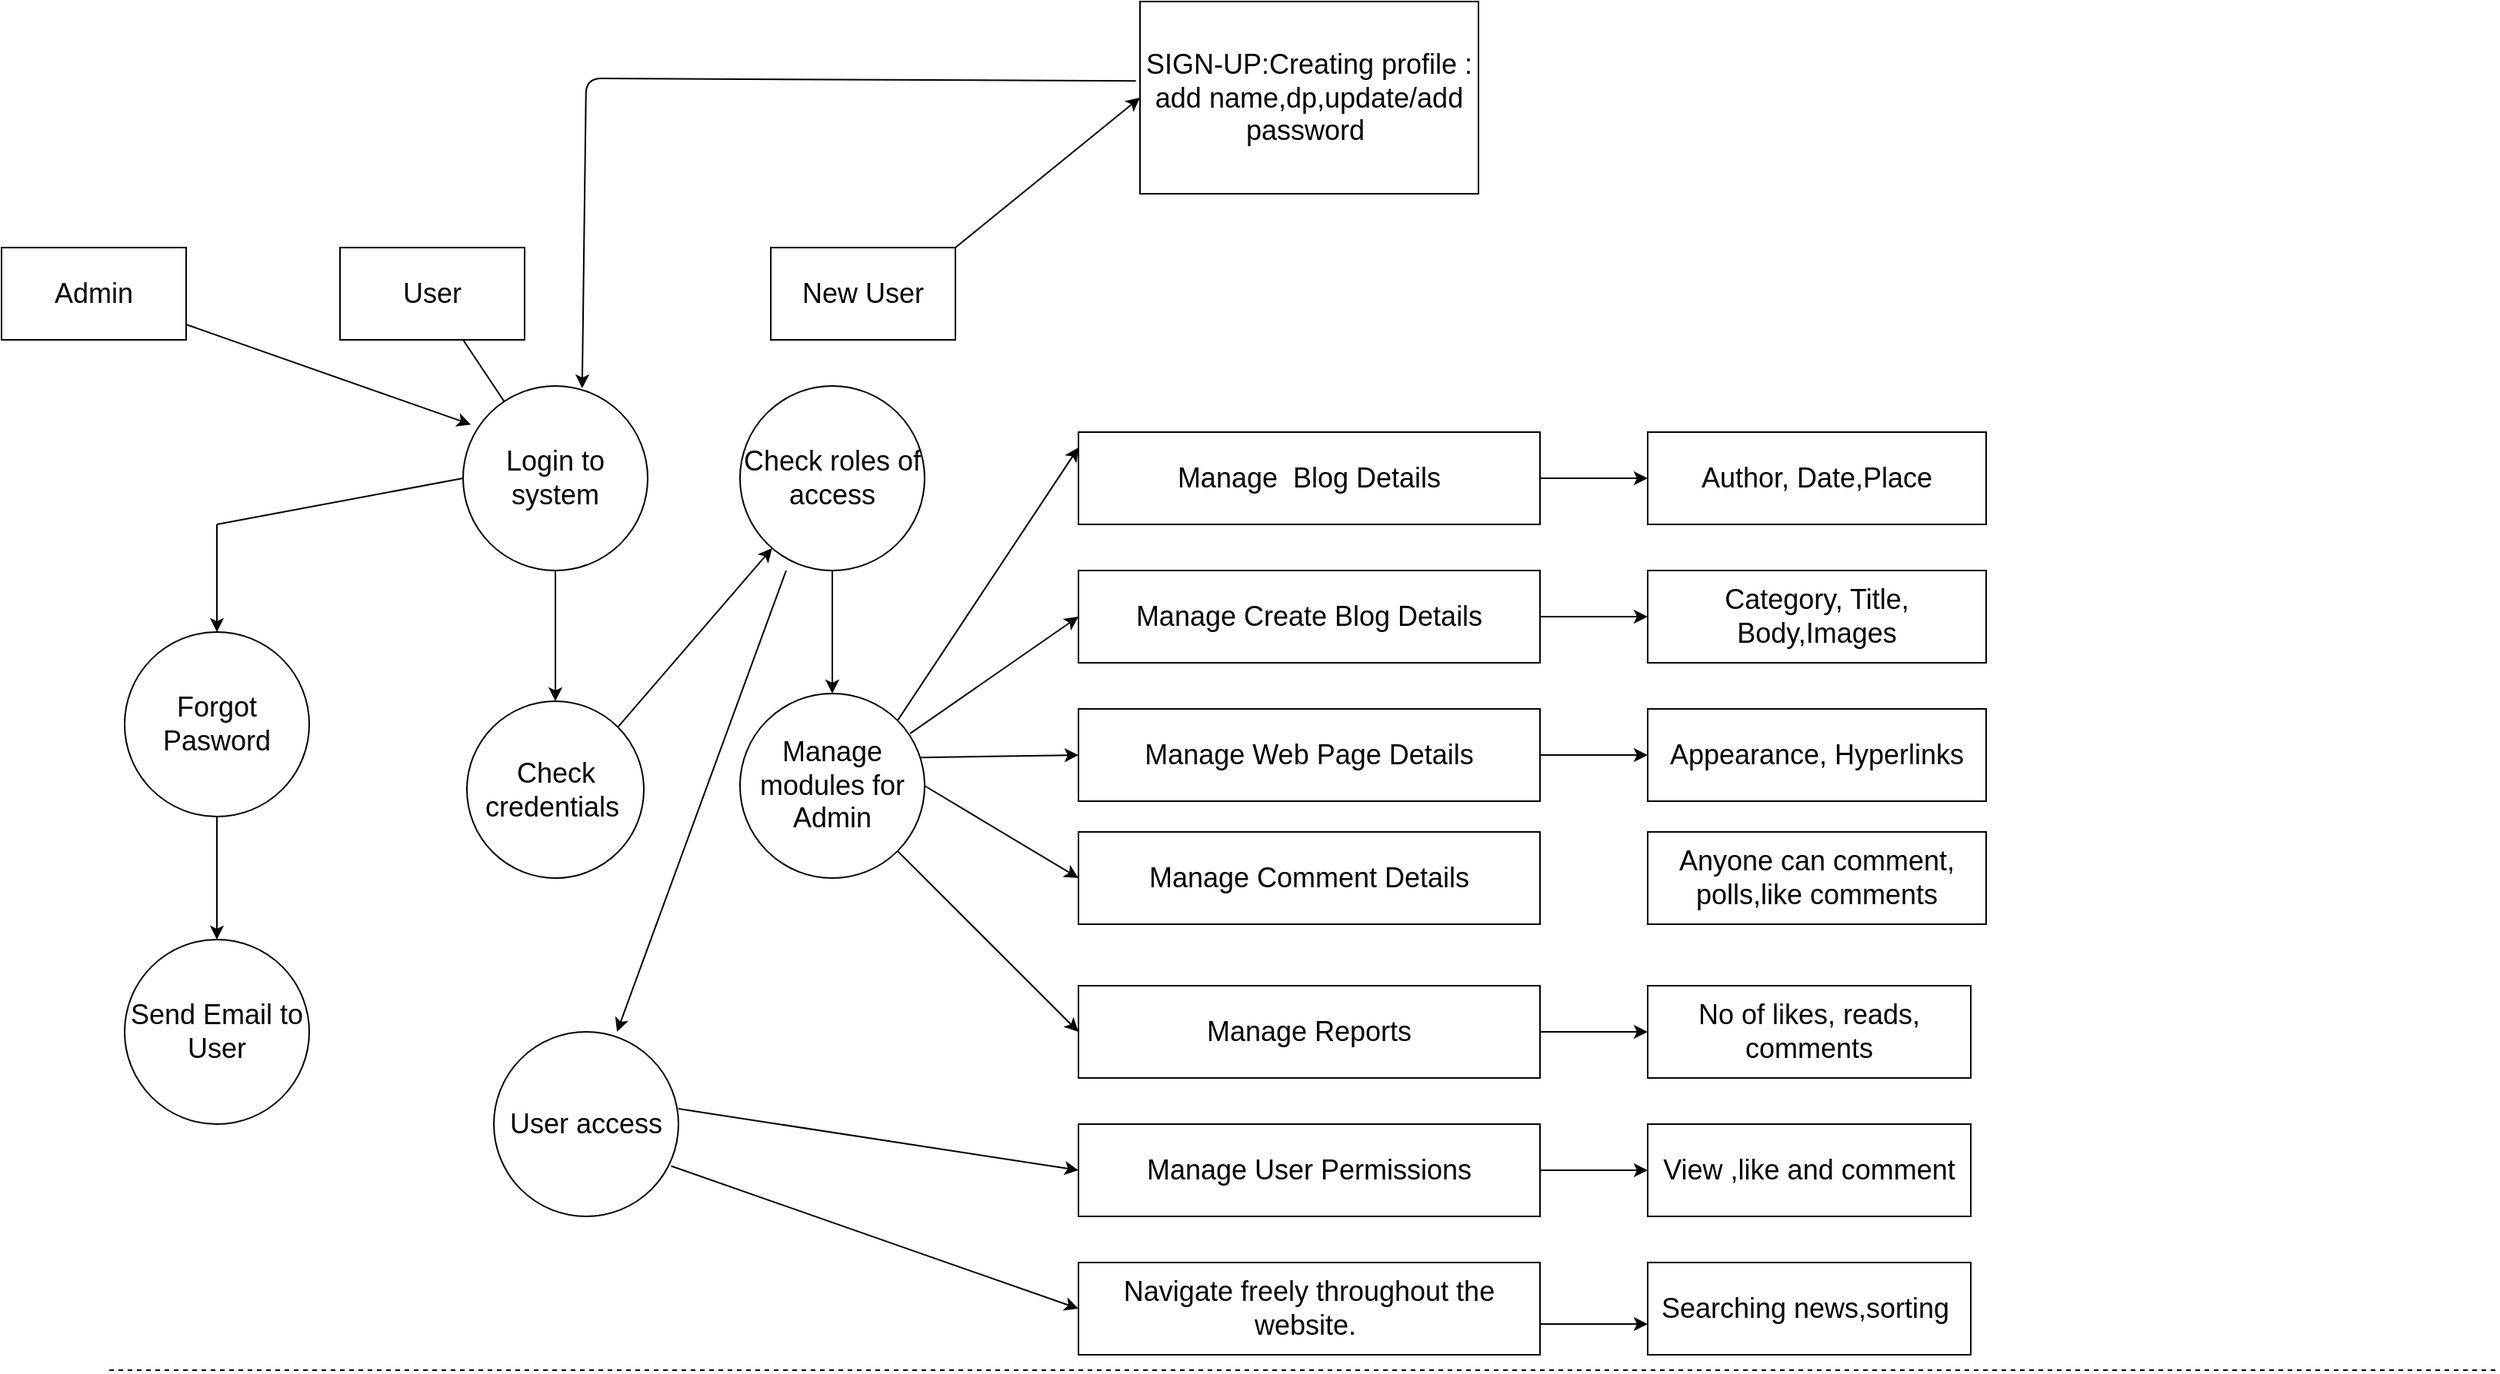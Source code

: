 <mxfile>
    <diagram id="t6kBSl9eU-mzRL5bnRqJ" name="Page-1">
        <mxGraphModel dx="1911" dy="1974" grid="1" gridSize="10" guides="1" tooltips="1" connect="1" arrows="1" fold="1" page="1" pageScale="1" pageWidth="850" pageHeight="1100" math="0" shadow="0">
            <root>
                <mxCell id="0"/>
                <mxCell id="1" parent="0"/>
                <mxCell id="y9aLx4mtc0Bel44x6x2t-5" value="&lt;span style=&quot;font-size: 18px;&quot;&gt;Admin&lt;/span&gt;" style="rounded=0;whiteSpace=wrap;html=1;" parent="1" vertex="1">
                    <mxGeometry x="20" y="-50" width="120" height="60" as="geometry"/>
                </mxCell>
                <mxCell id="y9aLx4mtc0Bel44x6x2t-7" value="" style="endArrow=classic;html=1;fontSize=18;exitX=0.5;exitY=1;exitDx=0;exitDy=0;" parent="1" edge="1">
                    <mxGeometry width="50" height="50" relative="1" as="geometry">
                        <mxPoint x="160" y="130" as="sourcePoint"/>
                        <mxPoint x="160" y="200" as="targetPoint"/>
                    </mxGeometry>
                </mxCell>
                <mxCell id="y9aLx4mtc0Bel44x6x2t-8" value="Forgot Pasword" style="ellipse;whiteSpace=wrap;html=1;aspect=fixed;fontSize=18;" parent="1" vertex="1">
                    <mxGeometry x="100" y="200" width="120" height="120" as="geometry"/>
                </mxCell>
                <mxCell id="y9aLx4mtc0Bel44x6x2t-10" value="" style="endArrow=classic;html=1;fontSize=18;exitX=0.5;exitY=1;exitDx=0;exitDy=0;" parent="1" source="y9aLx4mtc0Bel44x6x2t-8" edge="1">
                    <mxGeometry width="50" height="50" relative="1" as="geometry">
                        <mxPoint x="380" y="300" as="sourcePoint"/>
                        <mxPoint x="160" y="400" as="targetPoint"/>
                    </mxGeometry>
                </mxCell>
                <mxCell id="y9aLx4mtc0Bel44x6x2t-11" value="Send Email to User&lt;span style=&quot;&quot;&gt;&#9;&lt;/span&gt;" style="ellipse;whiteSpace=wrap;html=1;aspect=fixed;fontSize=18;" parent="1" vertex="1">
                    <mxGeometry x="100" y="400" width="120" height="120" as="geometry"/>
                </mxCell>
                <mxCell id="y9aLx4mtc0Bel44x6x2t-14" value="Login to system" style="ellipse;whiteSpace=wrap;html=1;aspect=fixed;fontSize=18;" parent="1" vertex="1">
                    <mxGeometry x="320" y="40" width="120" height="120" as="geometry"/>
                </mxCell>
                <mxCell id="y9aLx4mtc0Bel44x6x2t-17" value="" style="endArrow=classic;html=1;fontSize=18;exitX=0.5;exitY=1;exitDx=0;exitDy=0;" parent="1" source="y9aLx4mtc0Bel44x6x2t-14" target="y9aLx4mtc0Bel44x6x2t-18" edge="1">
                    <mxGeometry width="50" height="50" relative="1" as="geometry">
                        <mxPoint x="380" y="250" as="sourcePoint"/>
                        <mxPoint x="380" y="240" as="targetPoint"/>
                    </mxGeometry>
                </mxCell>
                <mxCell id="y9aLx4mtc0Bel44x6x2t-18" value="Check credentials&amp;nbsp;" style="ellipse;whiteSpace=wrap;html=1;aspect=fixed;fontSize=18;" parent="1" vertex="1">
                    <mxGeometry x="322.5" y="245" width="115" height="115" as="geometry"/>
                </mxCell>
                <mxCell id="y9aLx4mtc0Bel44x6x2t-20" value="" style="endArrow=classic;html=1;fontSize=18;exitX=1;exitY=0;exitDx=0;exitDy=0;" parent="1" source="y9aLx4mtc0Bel44x6x2t-18" target="y9aLx4mtc0Bel44x6x2t-21" edge="1">
                    <mxGeometry width="50" height="50" relative="1" as="geometry">
                        <mxPoint x="480" y="150" as="sourcePoint"/>
                        <mxPoint x="500" y="170" as="targetPoint"/>
                    </mxGeometry>
                </mxCell>
                <mxCell id="y9aLx4mtc0Bel44x6x2t-21" value="Check roles of access" style="ellipse;whiteSpace=wrap;html=1;aspect=fixed;fontSize=18;" parent="1" vertex="1">
                    <mxGeometry x="500" y="40" width="120" height="120" as="geometry"/>
                </mxCell>
                <mxCell id="y9aLx4mtc0Bel44x6x2t-24" value="" style="endArrow=classic;html=1;fontSize=18;exitX=0.5;exitY=1;exitDx=0;exitDy=0;" parent="1" source="y9aLx4mtc0Bel44x6x2t-21" edge="1">
                    <mxGeometry width="50" height="50" relative="1" as="geometry">
                        <mxPoint x="380" y="300" as="sourcePoint"/>
                        <mxPoint x="560" y="240" as="targetPoint"/>
                    </mxGeometry>
                </mxCell>
                <mxCell id="y9aLx4mtc0Bel44x6x2t-38" style="edgeStyle=none;html=1;exitX=0.973;exitY=0.347;exitDx=0;exitDy=0;entryX=0;entryY=0.5;entryDx=0;entryDy=0;fontSize=18;exitPerimeter=0;" parent="1" source="y9aLx4mtc0Bel44x6x2t-25" target="y9aLx4mtc0Bel44x6x2t-36" edge="1">
                    <mxGeometry relative="1" as="geometry"/>
                </mxCell>
                <mxCell id="y9aLx4mtc0Bel44x6x2t-41" style="edgeStyle=none;html=1;exitX=1;exitY=0.5;exitDx=0;exitDy=0;entryX=0;entryY=0.5;entryDx=0;entryDy=0;fontSize=18;" parent="1" source="y9aLx4mtc0Bel44x6x2t-25" target="y9aLx4mtc0Bel44x6x2t-39" edge="1">
                    <mxGeometry relative="1" as="geometry"/>
                </mxCell>
                <mxCell id="y9aLx4mtc0Bel44x6x2t-54" style="edgeStyle=none;html=1;exitX=1;exitY=1;exitDx=0;exitDy=0;entryX=0;entryY=0.5;entryDx=0;entryDy=0;fontSize=18;" parent="1" source="y9aLx4mtc0Bel44x6x2t-25" target="y9aLx4mtc0Bel44x6x2t-52" edge="1">
                    <mxGeometry relative="1" as="geometry"/>
                </mxCell>
                <mxCell id="y9aLx4mtc0Bel44x6x2t-25" value="Manage modules for Admin" style="ellipse;whiteSpace=wrap;html=1;aspect=fixed;fontSize=18;" parent="1" vertex="1">
                    <mxGeometry x="500" y="240" width="120" height="120" as="geometry"/>
                </mxCell>
                <mxCell id="y9aLx4mtc0Bel44x6x2t-27" value="" style="endArrow=classic;html=1;fontSize=18;exitX=1;exitY=0;exitDx=0;exitDy=0;" parent="1" source="y9aLx4mtc0Bel44x6x2t-25" edge="1">
                    <mxGeometry width="50" height="50" relative="1" as="geometry">
                        <mxPoint x="250" y="190" as="sourcePoint"/>
                        <mxPoint x="720" y="80" as="targetPoint"/>
                    </mxGeometry>
                </mxCell>
                <mxCell id="y9aLx4mtc0Bel44x6x2t-45" style="edgeStyle=none;html=1;exitX=1;exitY=0.5;exitDx=0;exitDy=0;entryX=0;entryY=0.5;entryDx=0;entryDy=0;fontSize=18;" parent="1" source="y9aLx4mtc0Bel44x6x2t-28" target="y9aLx4mtc0Bel44x6x2t-44" edge="1">
                    <mxGeometry relative="1" as="geometry"/>
                </mxCell>
                <mxCell id="y9aLx4mtc0Bel44x6x2t-28" value="Manage&amp;nbsp; Blog Details" style="rounded=0;whiteSpace=wrap;html=1;fontSize=18;" parent="1" vertex="1">
                    <mxGeometry x="720" y="70" width="300" height="60" as="geometry"/>
                </mxCell>
                <mxCell id="y9aLx4mtc0Bel44x6x2t-31" value="" style="endArrow=classic;html=1;fontSize=18;exitX=0.922;exitY=0.216;exitDx=0;exitDy=0;exitPerimeter=0;entryX=0;entryY=0.5;entryDx=0;entryDy=0;" parent="1" source="y9aLx4mtc0Bel44x6x2t-25" target="y9aLx4mtc0Bel44x6x2t-33" edge="1">
                    <mxGeometry width="50" height="50" relative="1" as="geometry">
                        <mxPoint x="510" y="140" as="sourcePoint"/>
                        <mxPoint x="720" y="140" as="targetPoint"/>
                    </mxGeometry>
                </mxCell>
                <mxCell id="y9aLx4mtc0Bel44x6x2t-48" style="edgeStyle=none;html=1;exitX=1;exitY=0.5;exitDx=0;exitDy=0;entryX=0;entryY=0.5;entryDx=0;entryDy=0;fontSize=18;" parent="1" source="y9aLx4mtc0Bel44x6x2t-33" target="y9aLx4mtc0Bel44x6x2t-47" edge="1">
                    <mxGeometry relative="1" as="geometry"/>
                </mxCell>
                <mxCell id="y9aLx4mtc0Bel44x6x2t-33" value="Manage Create Blog Details" style="rounded=0;whiteSpace=wrap;html=1;fontSize=18;" parent="1" vertex="1">
                    <mxGeometry x="720" y="160" width="300" height="60" as="geometry"/>
                </mxCell>
                <mxCell id="y9aLx4mtc0Bel44x6x2t-50" style="edgeStyle=none;html=1;exitX=1;exitY=0.5;exitDx=0;exitDy=0;entryX=0;entryY=0.5;entryDx=0;entryDy=0;fontSize=18;" parent="1" source="y9aLx4mtc0Bel44x6x2t-36" target="y9aLx4mtc0Bel44x6x2t-49" edge="1">
                    <mxGeometry relative="1" as="geometry"/>
                </mxCell>
                <mxCell id="y9aLx4mtc0Bel44x6x2t-36" value="Manage Web Page Details" style="rounded=0;whiteSpace=wrap;html=1;fontSize=18;" parent="1" vertex="1">
                    <mxGeometry x="720" y="250" width="300" height="60" as="geometry"/>
                </mxCell>
                <mxCell id="y9aLx4mtc0Bel44x6x2t-39" value="Manage Comment Details" style="rounded=0;whiteSpace=wrap;html=1;fontSize=18;" parent="1" vertex="1">
                    <mxGeometry x="720" y="330" width="300" height="60" as="geometry"/>
                </mxCell>
                <mxCell id="y9aLx4mtc0Bel44x6x2t-44" value="Author, Date,Place" style="rounded=0;whiteSpace=wrap;html=1;fontSize=18;" parent="1" vertex="1">
                    <mxGeometry x="1090" y="70" width="220" height="60" as="geometry"/>
                </mxCell>
                <mxCell id="y9aLx4mtc0Bel44x6x2t-47" value="Category, Title, Body,Images" style="rounded=0;whiteSpace=wrap;html=1;fontSize=18;" parent="1" vertex="1">
                    <mxGeometry x="1090" y="160" width="220" height="60" as="geometry"/>
                </mxCell>
                <mxCell id="y9aLx4mtc0Bel44x6x2t-49" value="Appearance, Hyperlinks" style="rounded=0;whiteSpace=wrap;html=1;fontSize=18;" parent="1" vertex="1">
                    <mxGeometry x="1090" y="250" width="220" height="60" as="geometry"/>
                </mxCell>
                <mxCell id="y9aLx4mtc0Bel44x6x2t-63" style="edgeStyle=none;html=1;exitX=1;exitY=0.5;exitDx=0;exitDy=0;entryX=0;entryY=0.5;entryDx=0;entryDy=0;fontSize=18;" parent="1" source="y9aLx4mtc0Bel44x6x2t-52" target="y9aLx4mtc0Bel44x6x2t-62" edge="1">
                    <mxGeometry relative="1" as="geometry"/>
                </mxCell>
                <mxCell id="y9aLx4mtc0Bel44x6x2t-52" value="Manage Reports" style="rounded=0;whiteSpace=wrap;html=1;fontSize=18;" parent="1" vertex="1">
                    <mxGeometry x="720" y="430" width="300" height="60" as="geometry"/>
                </mxCell>
                <mxCell id="y9aLx4mtc0Bel44x6x2t-65" style="edgeStyle=none;html=1;exitX=1;exitY=0.5;exitDx=0;exitDy=0;entryX=0;entryY=0.5;entryDx=0;entryDy=0;fontSize=18;" parent="1" source="y9aLx4mtc0Bel44x6x2t-55" target="y9aLx4mtc0Bel44x6x2t-64" edge="1">
                    <mxGeometry relative="1" as="geometry"/>
                </mxCell>
                <mxCell id="y9aLx4mtc0Bel44x6x2t-55" value="Manage User Permissions" style="rounded=0;whiteSpace=wrap;html=1;fontSize=18;" parent="1" vertex="1">
                    <mxGeometry x="720" y="520" width="300" height="60" as="geometry"/>
                </mxCell>
                <mxCell id="y9aLx4mtc0Bel44x6x2t-59" value="Anyone can comment, polls,like comments" style="rounded=0;whiteSpace=wrap;html=1;fontSize=18;" parent="1" vertex="1">
                    <mxGeometry x="1090" y="330" width="220" height="60" as="geometry"/>
                </mxCell>
                <mxCell id="y9aLx4mtc0Bel44x6x2t-62" value="No of likes, reads, comments" style="rounded=0;whiteSpace=wrap;html=1;fontSize=18;" parent="1" vertex="1">
                    <mxGeometry x="1090" y="430" width="210" height="60" as="geometry"/>
                </mxCell>
                <mxCell id="y9aLx4mtc0Bel44x6x2t-64" value="View ,like and comment" style="rounded=0;whiteSpace=wrap;html=1;fontSize=18;" parent="1" vertex="1">
                    <mxGeometry x="1090" y="520" width="210" height="60" as="geometry"/>
                </mxCell>
                <mxCell id="y9aLx4mtc0Bel44x6x2t-66" value="" style="endArrow=none;dashed=1;html=1;fontSize=18;" parent="1" edge="1">
                    <mxGeometry width="50" height="50" relative="1" as="geometry">
                        <mxPoint x="90" y="680" as="sourcePoint"/>
                        <mxPoint x="1641.333" y="680" as="targetPoint"/>
                    </mxGeometry>
                </mxCell>
                <mxCell id="4" value="&lt;font style=&quot;font-size: 18px;&quot;&gt;User&lt;/font&gt;" style="rounded=0;whiteSpace=wrap;html=1;" parent="1" vertex="1">
                    <mxGeometry x="240" y="-50" width="120" height="60" as="geometry"/>
                </mxCell>
                <mxCell id="11" value="" style="endArrow=none;html=1;fontSize=18;" parent="1" source="y9aLx4mtc0Bel44x6x2t-14" edge="1">
                    <mxGeometry width="50" height="50" relative="1" as="geometry">
                        <mxPoint x="270" y="60" as="sourcePoint"/>
                        <mxPoint x="320" y="10" as="targetPoint"/>
                    </mxGeometry>
                </mxCell>
                <mxCell id="12" value="" style="endArrow=none;html=1;fontSize=18;" parent="1" edge="1">
                    <mxGeometry width="50" height="50" relative="1" as="geometry">
                        <mxPoint x="160" y="130" as="sourcePoint"/>
                        <mxPoint x="320" y="100" as="targetPoint"/>
                    </mxGeometry>
                </mxCell>
                <mxCell id="14" value="User access" style="ellipse;whiteSpace=wrap;html=1;aspect=fixed;fontSize=18;" parent="1" vertex="1">
                    <mxGeometry x="340" y="460" width="120" height="120" as="geometry"/>
                </mxCell>
                <mxCell id="16" value="" style="endArrow=classic;html=1;fontSize=18;entryX=0;entryY=0.5;entryDx=0;entryDy=0;" parent="1" target="y9aLx4mtc0Bel44x6x2t-55" edge="1">
                    <mxGeometry width="50" height="50" relative="1" as="geometry">
                        <mxPoint x="460" y="510" as="sourcePoint"/>
                        <mxPoint x="510" y="460" as="targetPoint"/>
                    </mxGeometry>
                </mxCell>
                <mxCell id="17" value="" style="endArrow=classic;html=1;fontSize=18;exitX=0.25;exitY=1;exitDx=0;exitDy=0;exitPerimeter=0;entryX=0.667;entryY=0;entryDx=0;entryDy=0;entryPerimeter=0;" parent="1" source="y9aLx4mtc0Bel44x6x2t-21" target="14" edge="1">
                    <mxGeometry width="50" height="50" relative="1" as="geometry">
                        <mxPoint x="410" y="440" as="sourcePoint"/>
                        <mxPoint x="460" y="390" as="targetPoint"/>
                    </mxGeometry>
                </mxCell>
                <mxCell id="18" value="" style="endArrow=classic;html=1;fontSize=18;entryX=0.042;entryY=0.209;entryDx=0;entryDy=0;entryPerimeter=0;" parent="1" source="y9aLx4mtc0Bel44x6x2t-5" target="y9aLx4mtc0Bel44x6x2t-14" edge="1">
                    <mxGeometry width="50" height="50" relative="1" as="geometry">
                        <mxPoint x="560" y="350" as="sourcePoint"/>
                        <mxPoint x="610" y="300" as="targetPoint"/>
                        <Array as="points">
                            <mxPoint x="140"/>
                        </Array>
                    </mxGeometry>
                </mxCell>
                <mxCell id="19" value="" style="endArrow=classic;html=1;fontSize=18;entryX=0;entryY=0.5;entryDx=0;entryDy=0;exitX=0.96;exitY=0.727;exitDx=0;exitDy=0;exitPerimeter=0;" parent="1" source="14" target="20" edge="1">
                    <mxGeometry width="50" height="50" relative="1" as="geometry">
                        <mxPoint x="450" y="540" as="sourcePoint"/>
                        <mxPoint x="610" y="300" as="targetPoint"/>
                        <Array as="points"/>
                    </mxGeometry>
                </mxCell>
                <mxCell id="20" value="Navigate freely throughout the website.&amp;nbsp;" style="rounded=0;whiteSpace=wrap;html=1;fontSize=18;" parent="1" vertex="1">
                    <mxGeometry x="720" y="610" width="300" height="60" as="geometry"/>
                </mxCell>
                <mxCell id="21" value="Searching news,sorting&amp;nbsp;" style="rounded=0;whiteSpace=wrap;html=1;fontSize=18;" parent="1" vertex="1">
                    <mxGeometry x="1090" y="610" width="210" height="60" as="geometry"/>
                </mxCell>
                <mxCell id="23" value="" style="endArrow=classic;html=1;fontSize=18;" parent="1" edge="1">
                    <mxGeometry width="50" height="50" relative="1" as="geometry">
                        <mxPoint x="1020" y="650" as="sourcePoint"/>
                        <mxPoint x="1090" y="650" as="targetPoint"/>
                        <Array as="points">
                            <mxPoint x="1060" y="650"/>
                        </Array>
                    </mxGeometry>
                </mxCell>
                <mxCell id="28" value="&lt;font style=&quot;font-size: 18px;&quot;&gt;SIGN-UP:Creating profile : add name,dp,update/add password&amp;nbsp;&lt;/font&gt;" style="rounded=0;whiteSpace=wrap;html=1;fontSize=18;" parent="1" vertex="1">
                    <mxGeometry x="760" y="-210" width="220" height="125" as="geometry"/>
                </mxCell>
                <mxCell id="29" value="New User" style="rounded=0;whiteSpace=wrap;html=1;fontSize=18;" parent="1" vertex="1">
                    <mxGeometry x="520" y="-50" width="120" height="60" as="geometry"/>
                </mxCell>
                <mxCell id="30" value="" style="endArrow=classic;html=1;fontSize=18;exitX=1;exitY=0;exitDx=0;exitDy=0;entryX=0;entryY=0.5;entryDx=0;entryDy=0;" parent="1" source="29" target="28" edge="1">
                    <mxGeometry width="50" height="50" relative="1" as="geometry">
                        <mxPoint x="650" y="100" as="sourcePoint"/>
                        <mxPoint x="700" y="50" as="targetPoint"/>
                    </mxGeometry>
                </mxCell>
                <mxCell id="32" value="" style="endArrow=classic;html=1;fontSize=18;entryX=0.645;entryY=0.013;entryDx=0;entryDy=0;entryPerimeter=0;exitX=-0.012;exitY=0.413;exitDx=0;exitDy=0;exitPerimeter=0;" parent="1" source="28" target="y9aLx4mtc0Bel44x6x2t-14" edge="1">
                    <mxGeometry width="50" height="50" relative="1" as="geometry">
                        <mxPoint x="760" y="-150" as="sourcePoint"/>
                        <mxPoint x="500" y="-140" as="targetPoint"/>
                        <Array as="points">
                            <mxPoint x="400" y="-160"/>
                        </Array>
                    </mxGeometry>
                </mxCell>
            </root>
        </mxGraphModel>
    </diagram>
    <diagram id="CmZ3ZNybgTyywo_4qXpF" name="Page-2">
        <mxGraphModel dx="1454" dy="1668" grid="1" gridSize="10" guides="1" tooltips="1" connect="1" arrows="1" fold="1" page="1" pageScale="1" pageWidth="850" pageHeight="1100" math="0" shadow="0">
            <root>
                <mxCell id="0"/>
                <mxCell id="1" parent="0"/>
                <mxCell id="S6JoBW-ktSKsNF5E6PWc-4" value="" style="rounded=0;whiteSpace=wrap;html=1;fontSize=18;" parent="1" vertex="1">
                    <mxGeometry x="20" y="-40" width="810" height="1320" as="geometry"/>
                </mxCell>
                <mxCell id="S6JoBW-ktSKsNF5E6PWc-6" value="" style="rounded=1;whiteSpace=wrap;html=1;fontSize=18;" parent="1" vertex="1">
                    <mxGeometry x="40" y="150" width="140" height="840" as="geometry"/>
                </mxCell>
                <mxCell id="S6JoBW-ktSKsNF5E6PWc-7" value="Home" style="rounded=0;whiteSpace=wrap;html=1;fontSize=18;" parent="1" vertex="1">
                    <mxGeometry x="50" y="190" width="120" height="50" as="geometry"/>
                </mxCell>
                <mxCell id="S6JoBW-ktSKsNF5E6PWc-8" value="Local News" style="rounded=0;whiteSpace=wrap;html=1;fontSize=18;" parent="1" vertex="1">
                    <mxGeometry x="50" y="320" width="120" height="60" as="geometry"/>
                </mxCell>
                <mxCell id="S6JoBW-ktSKsNF5E6PWc-9" value="Editorials" style="rounded=0;whiteSpace=wrap;html=1;fontSize=18;" parent="1" vertex="1">
                    <mxGeometry x="50" y="390" width="120" height="60" as="geometry"/>
                </mxCell>
                <mxCell id="S6JoBW-ktSKsNF5E6PWc-10" value="Tournamets" style="rounded=0;whiteSpace=wrap;html=1;fontSize=18;" parent="1" vertex="1">
                    <mxGeometry x="50" y="250" width="120" height="60" as="geometry"/>
                </mxCell>
                <mxCell id="S6JoBW-ktSKsNF5E6PWc-11" value="Polls" style="rounded=0;whiteSpace=wrap;html=1;fontSize=18;" parent="1" vertex="1">
                    <mxGeometry x="50" y="460" width="120" height="60" as="geometry"/>
                </mxCell>
                <mxCell id="S6JoBW-ktSKsNF5E6PWc-14" value="" style="rounded=0;whiteSpace=wrap;html=1;fontSize=18;" parent="1" vertex="1">
                    <mxGeometry x="200" y="150" width="620" height="850" as="geometry"/>
                </mxCell>
                <mxCell id="S6JoBW-ktSKsNF5E6PWc-15" value="Recent&lt;span style=&quot;white-space: pre;&quot;&gt;&#9;&lt;/span&gt;" style="rounded=1;whiteSpace=wrap;html=1;fontSize=18;" parent="1" vertex="1">
                    <mxGeometry x="240" y="170" width="120" height="60" as="geometry"/>
                </mxCell>
                <mxCell id="S6JoBW-ktSKsNF5E6PWc-16" value="This Week" style="rounded=1;whiteSpace=wrap;html=1;fontSize=18;" parent="1" vertex="1">
                    <mxGeometry x="375" y="170" width="120" height="60" as="geometry"/>
                </mxCell>
                <mxCell id="S6JoBW-ktSKsNF5E6PWc-17" value="Upcoming" style="rounded=1;whiteSpace=wrap;html=1;fontSize=18;" parent="1" vertex="1">
                    <mxGeometry x="510" y="170" width="120" height="60" as="geometry"/>
                </mxCell>
                <mxCell id="S6JoBW-ktSKsNF5E6PWc-18" value="Most Popular" style="rounded=1;whiteSpace=wrap;html=1;fontSize=18;" parent="1" vertex="1">
                    <mxGeometry x="640" y="170" width="120" height="60" as="geometry"/>
                </mxCell>
                <mxCell id="S6JoBW-ktSKsNF5E6PWc-19" value="info in short&amp;nbsp;" style="rounded=0;whiteSpace=wrap;html=1;fontSize=18;" parent="1" vertex="1">
                    <mxGeometry x="250" y="260" width="480" height="140" as="geometry"/>
                </mxCell>
                <mxCell id="S6JoBW-ktSKsNF5E6PWc-20" value="" style="rounded=0;whiteSpace=wrap;html=1;fontSize=18;" parent="1" vertex="1">
                    <mxGeometry x="250" y="430" width="480" height="140" as="geometry"/>
                </mxCell>
                <mxCell id="S6JoBW-ktSKsNF5E6PWc-21" value="" style="rounded=0;whiteSpace=wrap;html=1;fontSize=18;" parent="1" vertex="1">
                    <mxGeometry x="250" y="600" width="480" height="140" as="geometry"/>
                </mxCell>
                <mxCell id="S6JoBW-ktSKsNF5E6PWc-22" value="" style="rounded=0;whiteSpace=wrap;html=1;fontSize=18;" parent="1" vertex="1">
                    <mxGeometry x="250" y="770" width="480" height="140" as="geometry"/>
                </mxCell>
                <mxCell id="S6JoBW-ktSKsNF5E6PWc-23" value="Blog title" style="rounded=0;whiteSpace=wrap;html=1;fontSize=18;" parent="1" vertex="1">
                    <mxGeometry x="260" y="270" width="450" height="30" as="geometry"/>
                </mxCell>
                <mxCell id="S6JoBW-ktSKsNF5E6PWc-24" value="Read more.." style="rounded=0;whiteSpace=wrap;html=1;fontSize=18;" parent="1" vertex="1">
                    <mxGeometry x="620" y="380" width="110" height="20" as="geometry"/>
                </mxCell>
                <mxCell id="S6JoBW-ktSKsNF5E6PWc-25" value="Views,comments,Likes" style="rounded=0;whiteSpace=wrap;html=1;fontSize=18;" parent="1" vertex="1">
                    <mxGeometry x="250" y="380" width="190" height="20" as="geometry"/>
                </mxCell>
                <mxCell id="S6JoBW-ktSKsNF5E6PWc-36" value="info in short&amp;nbsp;" style="rounded=0;whiteSpace=wrap;html=1;fontSize=18;" parent="1" vertex="1">
                    <mxGeometry x="250" y="430" width="480" height="140" as="geometry"/>
                </mxCell>
                <mxCell id="S6JoBW-ktSKsNF5E6PWc-37" value="info in short&amp;nbsp;" style="rounded=0;whiteSpace=wrap;html=1;fontSize=18;" parent="1" vertex="1">
                    <mxGeometry x="250" y="600" width="480" height="140" as="geometry"/>
                </mxCell>
                <mxCell id="S6JoBW-ktSKsNF5E6PWc-38" value="info in short&amp;nbsp;" style="rounded=0;whiteSpace=wrap;html=1;fontSize=18;" parent="1" vertex="1">
                    <mxGeometry x="250" y="770" width="480" height="140" as="geometry"/>
                </mxCell>
                <mxCell id="S6JoBW-ktSKsNF5E6PWc-39" value="Views,comments,Likes" style="rounded=0;whiteSpace=wrap;html=1;fontSize=18;" parent="1" vertex="1">
                    <mxGeometry x="250" y="550" width="190" height="20" as="geometry"/>
                </mxCell>
                <mxCell id="S6JoBW-ktSKsNF5E6PWc-43" value="info in short&amp;nbsp;" style="rounded=0;whiteSpace=wrap;html=1;fontSize=18;" parent="1" vertex="1">
                    <mxGeometry x="250" y="430" width="480" height="140" as="geometry"/>
                </mxCell>
                <mxCell id="S6JoBW-ktSKsNF5E6PWc-44" value="Blog title" style="rounded=0;whiteSpace=wrap;html=1;fontSize=18;" parent="1" vertex="1">
                    <mxGeometry x="260" y="440" width="450" height="30" as="geometry"/>
                </mxCell>
                <mxCell id="S6JoBW-ktSKsNF5E6PWc-45" value="Read more.." style="rounded=0;whiteSpace=wrap;html=1;fontSize=18;" parent="1" vertex="1">
                    <mxGeometry x="620" y="550" width="110" height="20" as="geometry"/>
                </mxCell>
                <mxCell id="S6JoBW-ktSKsNF5E6PWc-46" value="Views,comments,Likes" style="rounded=0;whiteSpace=wrap;html=1;fontSize=18;" parent="1" vertex="1">
                    <mxGeometry x="250" y="550" width="190" height="20" as="geometry"/>
                </mxCell>
                <mxCell id="S6JoBW-ktSKsNF5E6PWc-47" value="info in short&amp;nbsp;" style="rounded=0;whiteSpace=wrap;html=1;fontSize=18;" parent="1" vertex="1">
                    <mxGeometry x="250" y="600" width="480" height="140" as="geometry"/>
                </mxCell>
                <mxCell id="S6JoBW-ktSKsNF5E6PWc-48" value="Blog title" style="rounded=0;whiteSpace=wrap;html=1;fontSize=18;" parent="1" vertex="1">
                    <mxGeometry x="260" y="610" width="450" height="30" as="geometry"/>
                </mxCell>
                <mxCell id="S6JoBW-ktSKsNF5E6PWc-49" value="Read more.." style="rounded=0;whiteSpace=wrap;html=1;fontSize=18;" parent="1" vertex="1">
                    <mxGeometry x="620" y="720" width="110" height="20" as="geometry"/>
                </mxCell>
                <mxCell id="S6JoBW-ktSKsNF5E6PWc-50" value="Views,comments,Likes" style="rounded=0;whiteSpace=wrap;html=1;fontSize=18;" parent="1" vertex="1">
                    <mxGeometry x="250" y="720" width="190" height="20" as="geometry"/>
                </mxCell>
                <mxCell id="S6JoBW-ktSKsNF5E6PWc-51" value="info in short&amp;nbsp;" style="rounded=0;whiteSpace=wrap;html=1;fontSize=18;" parent="1" vertex="1">
                    <mxGeometry x="250" y="770" width="480" height="140" as="geometry"/>
                </mxCell>
                <mxCell id="S6JoBW-ktSKsNF5E6PWc-52" value="Blog title" style="rounded=0;whiteSpace=wrap;html=1;fontSize=18;" parent="1" vertex="1">
                    <mxGeometry x="260" y="780" width="450" height="30" as="geometry"/>
                </mxCell>
                <mxCell id="S6JoBW-ktSKsNF5E6PWc-53" value="Read more.." style="rounded=0;whiteSpace=wrap;html=1;fontSize=18;" parent="1" vertex="1">
                    <mxGeometry x="620" y="890" width="110" height="20" as="geometry"/>
                </mxCell>
                <mxCell id="S6JoBW-ktSKsNF5E6PWc-54" value="Views,comments,Likes" style="rounded=0;whiteSpace=wrap;html=1;fontSize=18;" parent="1" vertex="1">
                    <mxGeometry x="250" y="890" width="190" height="20" as="geometry"/>
                </mxCell>
                <mxCell id="S6JoBW-ktSKsNF5E6PWc-55" value="1. 2. 3. 4. 5. 6... Last_Page" style="rounded=0;whiteSpace=wrap;html=1;fontSize=18;" parent="1" vertex="1">
                    <mxGeometry x="250" y="950" width="480" height="30" as="geometry"/>
                </mxCell>
                <mxCell id="S6JoBW-ktSKsNF5E6PWc-56" value="&lt;font style=&quot;font-size: 15px;&quot;&gt;login&lt;/font&gt;" style="ellipse;whiteSpace=wrap;html=1;fontSize=18;" parent="1" vertex="1">
                    <mxGeometry x="740" y="15" width="70" height="40" as="geometry"/>
                </mxCell>
                <mxCell id="S6JoBW-ktSKsNF5E6PWc-57" value="&lt;b&gt;&lt;strike&gt;&lt;font color=&quot;#969900&quot;&gt;LOGO&lt;/font&gt;&lt;/strike&gt;&lt;/b&gt;" style="html=1;whiteSpace=wrap;shape=isoCube2;backgroundOutline=1;isoAngle=15;fontSize=15;" parent="1" vertex="1">
                    <mxGeometry x="60" y="-10" width="80" height="90" as="geometry"/>
                </mxCell>
                <mxCell id="S6JoBW-ktSKsNF5E6PWc-60" value="&lt;font color=&quot;#99ccff&quot;&gt;&lt;br&gt;&lt;/font&gt;1.link to relevant/recent local news&lt;br&gt;2.link to relevant/recent local news&lt;br&gt;3.link to relevant/recent local news&lt;br&gt;4.link to relevant/recent local news&lt;br&gt;to read more click here" style="rounded=1;whiteSpace=wrap;html=1;fontSize=15;fontColor=#99CCFF;" parent="1" vertex="1">
                    <mxGeometry x="560" y="1030" width="270" height="120" as="geometry"/>
                </mxCell>
                <mxCell id="S6JoBW-ktSKsNF5E6PWc-62" value="contact us&lt;br&gt;projectmailID" style="rounded=0;whiteSpace=wrap;html=1;fontSize=15;fontColor=#FFFFFF;" parent="1" vertex="1">
                    <mxGeometry x="200" y="1070" width="120" height="60" as="geometry"/>
                </mxCell>
                <mxCell id="S6JoBW-ktSKsNF5E6PWc-63" value="Social media links" style="rounded=0;whiteSpace=wrap;html=1;fontSize=15;fontColor=#FFFFFF;" parent="1" vertex="1">
                    <mxGeometry x="340" y="1060" width="190" height="60" as="geometry"/>
                </mxCell>
                <mxCell id="S6JoBW-ktSKsNF5E6PWc-64" value="Home | Copyright@ | Privacy Policy |&amp;nbsp;&amp;nbsp;" style="rounded=1;whiteSpace=wrap;html=1;fontSize=15;fontColor=#FFFFFF;" parent="1" vertex="1">
                    <mxGeometry x="190" y="1160" width="620" height="80" as="geometry"/>
                </mxCell>
                <mxCell id="n6Y1PSwETiRatoU7woFj-1" value="link to 3 ongoing tournaments" style="rounded=0;whiteSpace=wrap;html=1;fontSize=15;fontColor=#FFFFFF;" parent="1" vertex="1">
                    <mxGeometry x="40" y="100" width="780" height="40" as="geometry"/>
                </mxCell>
            </root>
        </mxGraphModel>
    </diagram>
</mxfile>